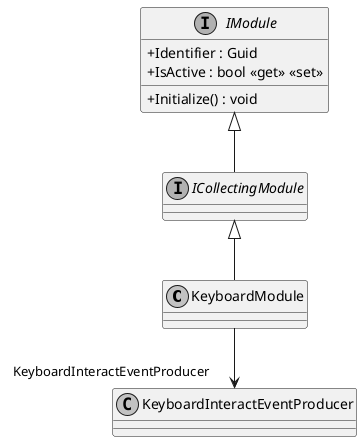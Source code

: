 @startuml
skinparam monochrome true
skinparam classAttributeIconSize 0

class KeyboardModule {
}
interface ICollectingModule
ICollectingModule <|-- KeyboardModule

interface IModule {
    + Identifier : Guid
    + IsActive : bool <<get>> <<set>>
    + Initialize() : void
}

IModule <|-- ICollectingModule
KeyboardModule --> "  KeyboardInteractEventProducer" KeyboardInteractEventProducer
@enduml

